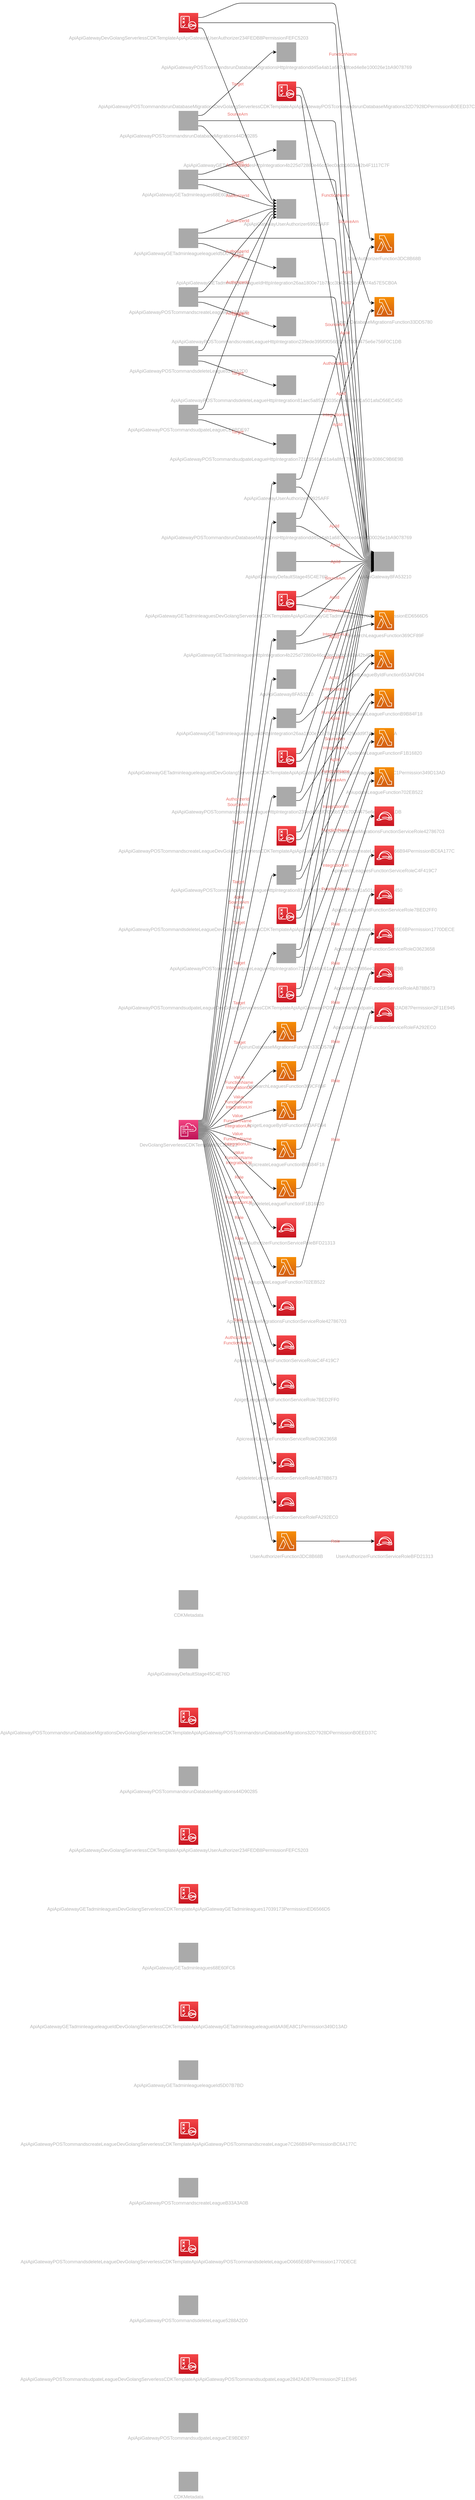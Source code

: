 <mxfile version="13.1.3" pages="2">
            <diagram id="diagramid" name="Diagram">
              <mxGraphModel><root><mxCell id="0"/><mxCell id="1" parent="0"/><mxCell id="2" value="UserAuthorizerFunctionServiceRoleBFD21313" style="outlineConnect=0;fontColor=#B3B3B3;gradientColor=#F54749;gradientDirection=north;fillColor=#C7131F;strokeColor=#ffffff;dashed=0;verticalLabelPosition=bottom;verticalAlign=top;align=center;html=1;fontSize=12;fontStyle=0;aspect=fixed;shape=mxgraph.aws4.resourceIcon;resIcon=mxgraph.aws4.role;" vertex="1" parent="1"><mxGeometry x="250" y="3100" width="50" height="50" as="geometry"/></mxCell><mxCell id="3" value="UserAuthorizerFunction3DC8B68B" style="outlineConnect=0;fontColor=#B3B3B3;gradientColor=#F78E04;gradientDirection=north;fillColor=#D05C17;strokeColor=#ffffff;dashed=0;verticalLabelPosition=bottom;verticalAlign=top;align=center;html=1;fontSize=12;fontStyle=0;aspect=fixed;shape=mxgraph.aws4.resourceIcon;resIcon=mxgraph.aws4.lambda;" vertex="1" parent="1"><mxGeometry x="250" y="3900" width="50" height="50" as="geometry"/></mxCell><mxCell id="4" value="ApiApiGateway8FA53210" style="outlineConnect=0;fontColor=#B3B3B3;gradientColor=#aaaaaa;gradientDirection=north;fillColor=#aaaaaa;strokeColor=#ffffff;dashed=0;verticalLabelPosition=bottom;verticalAlign=top;align=center;html=1;fontSize=12;fontStyle=0;aspect=fixed;shape=mxgraph.aws4.resourceIcon;resIcon=mxgraph.aws4.apigatewayv2;" vertex="1" parent="1"><mxGeometry x="250" y="1700" width="50" height="50" as="geometry"/></mxCell><mxCell id="5" value="ApiApiGatewayDefaultStage45C4E76D" style="outlineConnect=0;fontColor=#B3B3B3;gradientColor=#aaaaaa;gradientDirection=north;fillColor=#aaaaaa;strokeColor=#ffffff;dashed=0;verticalLabelPosition=bottom;verticalAlign=top;align=center;html=1;fontSize=12;fontStyle=0;aspect=fixed;shape=mxgraph.aws4.resourceIcon;resIcon=mxgraph.aws4.apigatewayv2;" vertex="1" parent="1"><mxGeometry x="250" y="1400" width="50" height="50" as="geometry"/></mxCell><mxCell id="6" value="ApiApiGatewayPOSTcommandsrunDatabaseMigrationsDevGolangServerlessCDKTemplateApiApiGatewayPOSTcommandsrunDatabaseMigrations32D7928DPermissionB0EED37C" style="outlineConnect=0;fontColor=#B3B3B3;gradientColor=#F54749;gradientDirection=north;fillColor=#C7131F;strokeColor=#ffffff;dashed=0;verticalLabelPosition=bottom;verticalAlign=top;align=center;html=1;fontSize=12;fontStyle=0;aspect=fixed;shape=mxgraph.aws4.resourceIcon;resIcon=mxgraph.aws4.policy;" vertex="1" parent="1"><mxGeometry x="250" y="200" width="50" height="50" as="geometry"/></mxCell><mxCell id="7" value="ApiApiGatewayPOSTcommandsrunDatabaseMigrationsHttpIntegrationdd45a4ab1a687d8fced4e8e100026e1bA9078769" style="outlineConnect=0;fontColor=#B3B3B3;gradientColor=#aaaaaa;gradientDirection=north;fillColor=#aaaaaa;strokeColor=#ffffff;dashed=0;verticalLabelPosition=bottom;verticalAlign=top;align=center;html=1;fontSize=12;fontStyle=0;aspect=fixed;shape=mxgraph.aws4.resourceIcon;resIcon=mxgraph.aws4.apigatewayv2;" vertex="1" parent="1"><mxGeometry x="250" y="1300" width="50" height="50" as="geometry"/></mxCell><mxCell id="8" value="ApiApiGatewayPOSTcommandsrunDatabaseMigrations44D90285" style="outlineConnect=0;fontColor=#B3B3B3;gradientColor=#aaaaaa;gradientDirection=north;fillColor=#aaaaaa;strokeColor=#ffffff;dashed=0;verticalLabelPosition=bottom;verticalAlign=top;align=center;html=1;fontSize=12;fontStyle=0;aspect=fixed;shape=mxgraph.aws4.resourceIcon;resIcon=mxgraph.aws4.apigatewayv2;" vertex="1" parent="1"><mxGeometry y="275" width="50" height="50" as="geometry"/></mxCell><mxCell id="9" value="ApiApiGatewayUserAuthorizer69925AFF" style="outlineConnect=0;fontColor=#B3B3B3;gradientColor=#aaaaaa;gradientDirection=north;fillColor=#aaaaaa;strokeColor=#ffffff;dashed=0;verticalLabelPosition=bottom;verticalAlign=top;align=center;html=1;fontSize=12;fontStyle=0;aspect=fixed;shape=mxgraph.aws4.resourceIcon;resIcon=mxgraph.aws4.apigatewayv2;" vertex="1" parent="1"><mxGeometry x="250" y="1200" width="50" height="50" as="geometry"/></mxCell><mxCell id="10" value="ApiApiGatewayDevGolangServerlessCDKTemplateApiApiGatewayUserAuthorizer234FEDB8PermissionFEFC5203" style="outlineConnect=0;fontColor=#B3B3B3;gradientColor=#F54749;gradientDirection=north;fillColor=#C7131F;strokeColor=#ffffff;dashed=0;verticalLabelPosition=bottom;verticalAlign=top;align=center;html=1;fontSize=12;fontStyle=0;aspect=fixed;shape=mxgraph.aws4.resourceIcon;resIcon=mxgraph.aws4.policy;" vertex="1" parent="1"><mxGeometry y="25" width="50" height="50" as="geometry"/></mxCell><mxCell id="11" value="ApiApiGatewayGETadminleaguesDevGolangServerlessCDKTemplateApiApiGatewayGETadminleagues17039173PermissionED6566D5" style="outlineConnect=0;fontColor=#B3B3B3;gradientColor=#F54749;gradientDirection=north;fillColor=#C7131F;strokeColor=#ffffff;dashed=0;verticalLabelPosition=bottom;verticalAlign=top;align=center;html=1;fontSize=12;fontStyle=0;aspect=fixed;shape=mxgraph.aws4.resourceIcon;resIcon=mxgraph.aws4.policy;" vertex="1" parent="1"><mxGeometry x="250" y="1500" width="50" height="50" as="geometry"/></mxCell><mxCell id="12" value="ApiApiGatewayGETadminleaguesHttpIntegration4b225d72860e46cd9ec0adb1603a42b4F1117C7F" style="outlineConnect=0;fontColor=#B3B3B3;gradientColor=#aaaaaa;gradientDirection=north;fillColor=#aaaaaa;strokeColor=#ffffff;dashed=0;verticalLabelPosition=bottom;verticalAlign=top;align=center;html=1;fontSize=12;fontStyle=0;aspect=fixed;shape=mxgraph.aws4.resourceIcon;resIcon=mxgraph.aws4.apigatewayv2;" vertex="1" parent="1"><mxGeometry x="250" y="1600" width="50" height="50" as="geometry"/></mxCell><mxCell id="13" value="ApiApiGatewayGETadminleagues68E60FC6" style="outlineConnect=0;fontColor=#B3B3B3;gradientColor=#aaaaaa;gradientDirection=north;fillColor=#aaaaaa;strokeColor=#ffffff;dashed=0;verticalLabelPosition=bottom;verticalAlign=top;align=center;html=1;fontSize=12;fontStyle=0;aspect=fixed;shape=mxgraph.aws4.resourceIcon;resIcon=mxgraph.aws4.apigatewayv2;" vertex="1" parent="1"><mxGeometry y="425" width="50" height="50" as="geometry"/></mxCell><mxCell id="14" value="ApiApiGatewayGETadminleagueleagueIdDevGolangServerlessCDKTemplateApiApiGatewayGETadminleagueleagueIdAA9EA8C1Permission349D13AD" style="outlineConnect=0;fontColor=#B3B3B3;gradientColor=#F54749;gradientDirection=north;fillColor=#C7131F;strokeColor=#ffffff;dashed=0;verticalLabelPosition=bottom;verticalAlign=top;align=center;html=1;fontSize=12;fontStyle=0;aspect=fixed;shape=mxgraph.aws4.resourceIcon;resIcon=mxgraph.aws4.policy;" vertex="1" parent="1"><mxGeometry x="250" y="1900" width="50" height="50" as="geometry"/></mxCell><mxCell id="15" value="ApiApiGatewayGETadminleagueleagueIdHttpIntegration26aa1800e71b78cc3b42f429bdd9f74a57E5CB0A" style="outlineConnect=0;fontColor=#B3B3B3;gradientColor=#aaaaaa;gradientDirection=north;fillColor=#aaaaaa;strokeColor=#ffffff;dashed=0;verticalLabelPosition=bottom;verticalAlign=top;align=center;html=1;fontSize=12;fontStyle=0;aspect=fixed;shape=mxgraph.aws4.resourceIcon;resIcon=mxgraph.aws4.apigatewayv2;" vertex="1" parent="1"><mxGeometry x="250" y="1800" width="50" height="50" as="geometry"/></mxCell><mxCell id="16" value="ApiApiGatewayGETadminleagueleagueId5D07B7BD" style="outlineConnect=0;fontColor=#B3B3B3;gradientColor=#aaaaaa;gradientDirection=north;fillColor=#aaaaaa;strokeColor=#ffffff;dashed=0;verticalLabelPosition=bottom;verticalAlign=top;align=center;html=1;fontSize=12;fontStyle=0;aspect=fixed;shape=mxgraph.aws4.resourceIcon;resIcon=mxgraph.aws4.apigatewayv2;" vertex="1" parent="1"><mxGeometry y="575" width="50" height="50" as="geometry"/></mxCell><mxCell id="17" value="ApiApiGatewayPOSTcommandscreateLeagueDevGolangServerlessCDKTemplateApiApiGatewayPOSTcommandscreateLeague7C266B94PermissionBC6A177C" style="outlineConnect=0;fontColor=#B3B3B3;gradientColor=#F54749;gradientDirection=north;fillColor=#C7131F;strokeColor=#ffffff;dashed=0;verticalLabelPosition=bottom;verticalAlign=top;align=center;html=1;fontSize=12;fontStyle=0;aspect=fixed;shape=mxgraph.aws4.resourceIcon;resIcon=mxgraph.aws4.policy;" vertex="1" parent="1"><mxGeometry x="250" y="2100" width="50" height="50" as="geometry"/></mxCell><mxCell id="18" value="ApiApiGatewayPOSTcommandscreateLeagueHttpIntegration239ede395f0f056b577c700f4475e6e756F0C1DB" style="outlineConnect=0;fontColor=#B3B3B3;gradientColor=#aaaaaa;gradientDirection=north;fillColor=#aaaaaa;strokeColor=#ffffff;dashed=0;verticalLabelPosition=bottom;verticalAlign=top;align=center;html=1;fontSize=12;fontStyle=0;aspect=fixed;shape=mxgraph.aws4.resourceIcon;resIcon=mxgraph.aws4.apigatewayv2;" vertex="1" parent="1"><mxGeometry x="250" y="2000" width="50" height="50" as="geometry"/></mxCell><mxCell id="19" value="ApiApiGatewayPOSTcommandscreateLeagueB33A3A0B" style="outlineConnect=0;fontColor=#B3B3B3;gradientColor=#aaaaaa;gradientDirection=north;fillColor=#aaaaaa;strokeColor=#ffffff;dashed=0;verticalLabelPosition=bottom;verticalAlign=top;align=center;html=1;fontSize=12;fontStyle=0;aspect=fixed;shape=mxgraph.aws4.resourceIcon;resIcon=mxgraph.aws4.apigatewayv2;" vertex="1" parent="1"><mxGeometry y="725" width="50" height="50" as="geometry"/></mxCell><mxCell id="20" value="ApiApiGatewayPOSTcommandsdeleteLeagueDevGolangServerlessCDKTemplateApiApiGatewayPOSTcommandsdeleteLeagueD0665E6BPermission1770DECE" style="outlineConnect=0;fontColor=#B3B3B3;gradientColor=#F54749;gradientDirection=north;fillColor=#C7131F;strokeColor=#ffffff;dashed=0;verticalLabelPosition=bottom;verticalAlign=top;align=center;html=1;fontSize=12;fontStyle=0;aspect=fixed;shape=mxgraph.aws4.resourceIcon;resIcon=mxgraph.aws4.policy;" vertex="1" parent="1"><mxGeometry x="250" y="2300" width="50" height="50" as="geometry"/></mxCell><mxCell id="21" value="ApiApiGatewayPOSTcommandsdeleteLeagueHttpIntegration81aec5a85225035c6b4853e91a501afaD56EC450" style="outlineConnect=0;fontColor=#B3B3B3;gradientColor=#aaaaaa;gradientDirection=north;fillColor=#aaaaaa;strokeColor=#ffffff;dashed=0;verticalLabelPosition=bottom;verticalAlign=top;align=center;html=1;fontSize=12;fontStyle=0;aspect=fixed;shape=mxgraph.aws4.resourceIcon;resIcon=mxgraph.aws4.apigatewayv2;" vertex="1" parent="1"><mxGeometry x="250" y="2200" width="50" height="50" as="geometry"/></mxCell><mxCell id="22" value="ApiApiGatewayPOSTcommandsdeleteLeague5288A2D0" style="outlineConnect=0;fontColor=#B3B3B3;gradientColor=#aaaaaa;gradientDirection=north;fillColor=#aaaaaa;strokeColor=#ffffff;dashed=0;verticalLabelPosition=bottom;verticalAlign=top;align=center;html=1;fontSize=12;fontStyle=0;aspect=fixed;shape=mxgraph.aws4.resourceIcon;resIcon=mxgraph.aws4.apigatewayv2;" vertex="1" parent="1"><mxGeometry y="875" width="50" height="50" as="geometry"/></mxCell><mxCell id="23" value="ApiApiGatewayPOSTcommandsudpateLeagueDevGolangServerlessCDKTemplateApiApiGatewayPOSTcommandsudpateLeague2842AD87Permission2F11E945" style="outlineConnect=0;fontColor=#B3B3B3;gradientColor=#F54749;gradientDirection=north;fillColor=#C7131F;strokeColor=#ffffff;dashed=0;verticalLabelPosition=bottom;verticalAlign=top;align=center;html=1;fontSize=12;fontStyle=0;aspect=fixed;shape=mxgraph.aws4.resourceIcon;resIcon=mxgraph.aws4.policy;" vertex="1" parent="1"><mxGeometry x="250" y="2500" width="50" height="50" as="geometry"/></mxCell><mxCell id="24" value="ApiApiGatewayPOSTcommandsudpateLeagueHttpIntegration72125546cc61a4a8fd178e28986ee3086C9B6E9B" style="outlineConnect=0;fontColor=#B3B3B3;gradientColor=#aaaaaa;gradientDirection=north;fillColor=#aaaaaa;strokeColor=#ffffff;dashed=0;verticalLabelPosition=bottom;verticalAlign=top;align=center;html=1;fontSize=12;fontStyle=0;aspect=fixed;shape=mxgraph.aws4.resourceIcon;resIcon=mxgraph.aws4.apigatewayv2;" vertex="1" parent="1"><mxGeometry x="250" y="2400" width="50" height="50" as="geometry"/></mxCell><mxCell id="25" value="ApiApiGatewayPOSTcommandsudpateLeagueCE9BDE97" style="outlineConnect=0;fontColor=#B3B3B3;gradientColor=#aaaaaa;gradientDirection=north;fillColor=#aaaaaa;strokeColor=#ffffff;dashed=0;verticalLabelPosition=bottom;verticalAlign=top;align=center;html=1;fontSize=12;fontStyle=0;aspect=fixed;shape=mxgraph.aws4.resourceIcon;resIcon=mxgraph.aws4.apigatewayv2;" vertex="1" parent="1"><mxGeometry y="1025" width="50" height="50" as="geometry"/></mxCell><mxCell id="26" value="ApirunDatabaseMigrationsFunctionServiceRole42786703" style="outlineConnect=0;fontColor=#B3B3B3;gradientColor=#F54749;gradientDirection=north;fillColor=#C7131F;strokeColor=#ffffff;dashed=0;verticalLabelPosition=bottom;verticalAlign=top;align=center;html=1;fontSize=12;fontStyle=0;aspect=fixed;shape=mxgraph.aws4.resourceIcon;resIcon=mxgraph.aws4.role;" vertex="1" parent="1"><mxGeometry x="250" y="3300" width="50" height="50" as="geometry"/></mxCell><mxCell id="27" value="ApirunDatabaseMigrationsFunction33DD5780" style="outlineConnect=0;fontColor=#B3B3B3;gradientColor=#F78E04;gradientDirection=north;fillColor=#D05C17;strokeColor=#ffffff;dashed=0;verticalLabelPosition=bottom;verticalAlign=top;align=center;html=1;fontSize=12;fontStyle=0;aspect=fixed;shape=mxgraph.aws4.resourceIcon;resIcon=mxgraph.aws4.lambda;" vertex="1" parent="1"><mxGeometry x="250" y="2600" width="50" height="50" as="geometry"/></mxCell><mxCell id="28" value="ApisearchLeaguesFunctionServiceRoleC4F419C7" style="outlineConnect=0;fontColor=#B3B3B3;gradientColor=#F54749;gradientDirection=north;fillColor=#C7131F;strokeColor=#ffffff;dashed=0;verticalLabelPosition=bottom;verticalAlign=top;align=center;html=1;fontSize=12;fontStyle=0;aspect=fixed;shape=mxgraph.aws4.resourceIcon;resIcon=mxgraph.aws4.role;" vertex="1" parent="1"><mxGeometry x="250" y="3400" width="50" height="50" as="geometry"/></mxCell><mxCell id="29" value="ApisearchLeaguesFunction369CF89F" style="outlineConnect=0;fontColor=#B3B3B3;gradientColor=#F78E04;gradientDirection=north;fillColor=#D05C17;strokeColor=#ffffff;dashed=0;verticalLabelPosition=bottom;verticalAlign=top;align=center;html=1;fontSize=12;fontStyle=0;aspect=fixed;shape=mxgraph.aws4.resourceIcon;resIcon=mxgraph.aws4.lambda;" vertex="1" parent="1"><mxGeometry x="250" y="2700" width="50" height="50" as="geometry"/></mxCell><mxCell id="30" value="ApigetLeagueByIdFunctionServiceRole7BED2FF0" style="outlineConnect=0;fontColor=#B3B3B3;gradientColor=#F54749;gradientDirection=north;fillColor=#C7131F;strokeColor=#ffffff;dashed=0;verticalLabelPosition=bottom;verticalAlign=top;align=center;html=1;fontSize=12;fontStyle=0;aspect=fixed;shape=mxgraph.aws4.resourceIcon;resIcon=mxgraph.aws4.role;" vertex="1" parent="1"><mxGeometry x="250" y="3500" width="50" height="50" as="geometry"/></mxCell><mxCell id="31" value="ApigetLeagueByIdFunction553AFD94" style="outlineConnect=0;fontColor=#B3B3B3;gradientColor=#F78E04;gradientDirection=north;fillColor=#D05C17;strokeColor=#ffffff;dashed=0;verticalLabelPosition=bottom;verticalAlign=top;align=center;html=1;fontSize=12;fontStyle=0;aspect=fixed;shape=mxgraph.aws4.resourceIcon;resIcon=mxgraph.aws4.lambda;" vertex="1" parent="1"><mxGeometry x="250" y="2800" width="50" height="50" as="geometry"/></mxCell><mxCell id="32" value="ApicreateLeagueFunctionServiceRoleD3623658" style="outlineConnect=0;fontColor=#B3B3B3;gradientColor=#F54749;gradientDirection=north;fillColor=#C7131F;strokeColor=#ffffff;dashed=0;verticalLabelPosition=bottom;verticalAlign=top;align=center;html=1;fontSize=12;fontStyle=0;aspect=fixed;shape=mxgraph.aws4.resourceIcon;resIcon=mxgraph.aws4.role;" vertex="1" parent="1"><mxGeometry x="250" y="3600" width="50" height="50" as="geometry"/></mxCell><mxCell id="33" value="ApicreateLeagueFunctionB9B84F18" style="outlineConnect=0;fontColor=#B3B3B3;gradientColor=#F78E04;gradientDirection=north;fillColor=#D05C17;strokeColor=#ffffff;dashed=0;verticalLabelPosition=bottom;verticalAlign=top;align=center;html=1;fontSize=12;fontStyle=0;aspect=fixed;shape=mxgraph.aws4.resourceIcon;resIcon=mxgraph.aws4.lambda;" vertex="1" parent="1"><mxGeometry x="250" y="2900" width="50" height="50" as="geometry"/></mxCell><mxCell id="34" value="ApideleteLeagueFunctionServiceRoleAB78B673" style="outlineConnect=0;fontColor=#B3B3B3;gradientColor=#F54749;gradientDirection=north;fillColor=#C7131F;strokeColor=#ffffff;dashed=0;verticalLabelPosition=bottom;verticalAlign=top;align=center;html=1;fontSize=12;fontStyle=0;aspect=fixed;shape=mxgraph.aws4.resourceIcon;resIcon=mxgraph.aws4.role;" vertex="1" parent="1"><mxGeometry x="250" y="3700" width="50" height="50" as="geometry"/></mxCell><mxCell id="35" value="ApideleteLeagueFunctionF1B16820" style="outlineConnect=0;fontColor=#B3B3B3;gradientColor=#F78E04;gradientDirection=north;fillColor=#D05C17;strokeColor=#ffffff;dashed=0;verticalLabelPosition=bottom;verticalAlign=top;align=center;html=1;fontSize=12;fontStyle=0;aspect=fixed;shape=mxgraph.aws4.resourceIcon;resIcon=mxgraph.aws4.lambda;" vertex="1" parent="1"><mxGeometry x="250" y="3000" width="50" height="50" as="geometry"/></mxCell><mxCell id="36" value="ApiupdateLeagueFunctionServiceRoleFA292EC0" style="outlineConnect=0;fontColor=#B3B3B3;gradientColor=#F54749;gradientDirection=north;fillColor=#C7131F;strokeColor=#ffffff;dashed=0;verticalLabelPosition=bottom;verticalAlign=top;align=center;html=1;fontSize=12;fontStyle=0;aspect=fixed;shape=mxgraph.aws4.resourceIcon;resIcon=mxgraph.aws4.role;" vertex="1" parent="1"><mxGeometry x="250" y="3800" width="50" height="50" as="geometry"/></mxCell><mxCell id="37" value="ApiupdateLeagueFunction702EB522" style="outlineConnect=0;fontColor=#B3B3B3;gradientColor=#F78E04;gradientDirection=north;fillColor=#D05C17;strokeColor=#ffffff;dashed=0;verticalLabelPosition=bottom;verticalAlign=top;align=center;html=1;fontSize=12;fontStyle=0;aspect=fixed;shape=mxgraph.aws4.resourceIcon;resIcon=mxgraph.aws4.lambda;" vertex="1" parent="1"><mxGeometry x="250" y="3200" width="50" height="50" as="geometry"/></mxCell><mxCell id="38" value="CDKMetadata" style="outlineConnect=0;fontColor=#B3B3B3;gradientColor=#aaaaaa;gradientDirection=north;fillColor=#aaaaaa;strokeColor=#ffffff;dashed=0;verticalLabelPosition=bottom;verticalAlign=top;align=center;html=1;fontSize=12;fontStyle=0;aspect=fixed;shape=mxgraph.aws4.resourceIcon;resIcon=mxgraph.aws4.cdk;" vertex="1" parent="1"><mxGeometry y="4050" width="50" height="50" as="geometry"/></mxCell><mxCell id="39" value="UserAuthorizerFunctionServiceRoleBFD21313" style="outlineConnect=0;fontColor=#B3B3B3;gradientColor=#F54749;gradientDirection=north;fillColor=#C7131F;strokeColor=#ffffff;dashed=0;verticalLabelPosition=bottom;verticalAlign=top;align=center;html=1;fontSize=12;fontStyle=0;aspect=fixed;shape=mxgraph.aws4.resourceIcon;resIcon=mxgraph.aws4.role;" vertex="1" parent="1"><mxGeometry x="500" y="3900" width="50" height="50" as="geometry"/></mxCell><mxCell id="40" value="UserAuthorizerFunction3DC8B68B" style="outlineConnect=0;fontColor=#B3B3B3;gradientColor=#F78E04;gradientDirection=north;fillColor=#D05C17;strokeColor=#ffffff;dashed=0;verticalLabelPosition=bottom;verticalAlign=top;align=center;html=1;fontSize=12;fontStyle=0;aspect=fixed;shape=mxgraph.aws4.resourceIcon;resIcon=mxgraph.aws4.lambda;" vertex="1" parent="1"><mxGeometry x="500" y="587.5" width="50" height="50" as="geometry"/></mxCell><mxCell id="41" value="ApiApiGateway8FA53210" style="outlineConnect=0;fontColor=#B3B3B3;gradientColor=#aaaaaa;gradientDirection=north;fillColor=#aaaaaa;strokeColor=#ffffff;dashed=0;verticalLabelPosition=bottom;verticalAlign=top;align=center;html=1;fontSize=12;fontStyle=0;aspect=fixed;shape=mxgraph.aws4.resourceIcon;resIcon=mxgraph.aws4.apigatewayv2;" vertex="1" parent="1"><mxGeometry x="500" y="1400" width="50" height="50" as="geometry"/></mxCell><mxCell id="42" value="ApiApiGatewayDefaultStage45C4E76D" style="outlineConnect=0;fontColor=#B3B3B3;gradientColor=#aaaaaa;gradientDirection=north;fillColor=#aaaaaa;strokeColor=#ffffff;dashed=0;verticalLabelPosition=bottom;verticalAlign=top;align=center;html=1;fontSize=12;fontStyle=0;aspect=fixed;shape=mxgraph.aws4.resourceIcon;resIcon=mxgraph.aws4.apigatewayv2;" vertex="1" parent="1"><mxGeometry y="4200" width="50" height="50" as="geometry"/></mxCell><mxCell id="43" value="ApiApiGatewayPOSTcommandsrunDatabaseMigrationsDevGolangServerlessCDKTemplateApiApiGatewayPOSTcommandsrunDatabaseMigrations32D7928DPermissionB0EED37C" style="outlineConnect=0;fontColor=#B3B3B3;gradientColor=#F54749;gradientDirection=north;fillColor=#C7131F;strokeColor=#ffffff;dashed=0;verticalLabelPosition=bottom;verticalAlign=top;align=center;html=1;fontSize=12;fontStyle=0;aspect=fixed;shape=mxgraph.aws4.resourceIcon;resIcon=mxgraph.aws4.policy;" vertex="1" parent="1"><mxGeometry y="4350" width="50" height="50" as="geometry"/></mxCell><mxCell id="44" value="ApiApiGatewayPOSTcommandsrunDatabaseMigrationsHttpIntegrationdd45a4ab1a687d8fced4e8e100026e1bA9078769" style="outlineConnect=0;fontColor=#B3B3B3;gradientColor=#aaaaaa;gradientDirection=north;fillColor=#aaaaaa;strokeColor=#ffffff;dashed=0;verticalLabelPosition=bottom;verticalAlign=top;align=center;html=1;fontSize=12;fontStyle=0;aspect=fixed;shape=mxgraph.aws4.resourceIcon;resIcon=mxgraph.aws4.apigatewayv2;" vertex="1" parent="1"><mxGeometry x="250" y="100" width="50" height="50" as="geometry"/></mxCell><mxCell id="45" value="ApiApiGatewayPOSTcommandsrunDatabaseMigrations44D90285" style="outlineConnect=0;fontColor=#B3B3B3;gradientColor=#aaaaaa;gradientDirection=north;fillColor=#aaaaaa;strokeColor=#ffffff;dashed=0;verticalLabelPosition=bottom;verticalAlign=top;align=center;html=1;fontSize=12;fontStyle=0;aspect=fixed;shape=mxgraph.aws4.resourceIcon;resIcon=mxgraph.aws4.apigatewayv2;" vertex="1" parent="1"><mxGeometry y="4500" width="50" height="50" as="geometry"/></mxCell><mxCell id="46" value="ApiApiGatewayUserAuthorizer69925AFF" style="outlineConnect=0;fontColor=#B3B3B3;gradientColor=#aaaaaa;gradientDirection=north;fillColor=#aaaaaa;strokeColor=#ffffff;dashed=0;verticalLabelPosition=bottom;verticalAlign=top;align=center;html=1;fontSize=12;fontStyle=0;aspect=fixed;shape=mxgraph.aws4.resourceIcon;resIcon=mxgraph.aws4.apigatewayv2;" vertex="1" parent="1"><mxGeometry x="250" y="500" width="50" height="50" as="geometry"/></mxCell><mxCell id="47" value="ApiApiGatewayDevGolangServerlessCDKTemplateApiApiGatewayUserAuthorizer234FEDB8PermissionFEFC5203" style="outlineConnect=0;fontColor=#B3B3B3;gradientColor=#F54749;gradientDirection=north;fillColor=#C7131F;strokeColor=#ffffff;dashed=0;verticalLabelPosition=bottom;verticalAlign=top;align=center;html=1;fontSize=12;fontStyle=0;aspect=fixed;shape=mxgraph.aws4.resourceIcon;resIcon=mxgraph.aws4.policy;" vertex="1" parent="1"><mxGeometry y="4650" width="50" height="50" as="geometry"/></mxCell><mxCell id="48" value="ApiApiGatewayGETadminleaguesDevGolangServerlessCDKTemplateApiApiGatewayGETadminleagues17039173PermissionED6566D5" style="outlineConnect=0;fontColor=#B3B3B3;gradientColor=#F54749;gradientDirection=north;fillColor=#C7131F;strokeColor=#ffffff;dashed=0;verticalLabelPosition=bottom;verticalAlign=top;align=center;html=1;fontSize=12;fontStyle=0;aspect=fixed;shape=mxgraph.aws4.resourceIcon;resIcon=mxgraph.aws4.policy;" vertex="1" parent="1"><mxGeometry y="4800" width="50" height="50" as="geometry"/></mxCell><mxCell id="49" value="ApiApiGatewayGETadminleaguesHttpIntegration4b225d72860e46cd9ec0adb1603a42b4F1117C7F" style="outlineConnect=0;fontColor=#B3B3B3;gradientColor=#aaaaaa;gradientDirection=north;fillColor=#aaaaaa;strokeColor=#ffffff;dashed=0;verticalLabelPosition=bottom;verticalAlign=top;align=center;html=1;fontSize=12;fontStyle=0;aspect=fixed;shape=mxgraph.aws4.resourceIcon;resIcon=mxgraph.aws4.apigatewayv2;" vertex="1" parent="1"><mxGeometry x="250" y="350" width="50" height="50" as="geometry"/></mxCell><mxCell id="50" value="ApiApiGatewayGETadminleagues68E60FC6" style="outlineConnect=0;fontColor=#B3B3B3;gradientColor=#aaaaaa;gradientDirection=north;fillColor=#aaaaaa;strokeColor=#ffffff;dashed=0;verticalLabelPosition=bottom;verticalAlign=top;align=center;html=1;fontSize=12;fontStyle=0;aspect=fixed;shape=mxgraph.aws4.resourceIcon;resIcon=mxgraph.aws4.apigatewayv2;" vertex="1" parent="1"><mxGeometry y="4950" width="50" height="50" as="geometry"/></mxCell><mxCell id="51" value="ApiApiGatewayGETadminleagueleagueIdDevGolangServerlessCDKTemplateApiApiGatewayGETadminleagueleagueIdAA9EA8C1Permission349D13AD" style="outlineConnect=0;fontColor=#B3B3B3;gradientColor=#F54749;gradientDirection=north;fillColor=#C7131F;strokeColor=#ffffff;dashed=0;verticalLabelPosition=bottom;verticalAlign=top;align=center;html=1;fontSize=12;fontStyle=0;aspect=fixed;shape=mxgraph.aws4.resourceIcon;resIcon=mxgraph.aws4.policy;" vertex="1" parent="1"><mxGeometry y="5100" width="50" height="50" as="geometry"/></mxCell><mxCell id="52" value="ApiApiGatewayGETadminleagueleagueIdHttpIntegration26aa1800e71b78cc3b42f429bdd9f74a57E5CB0A" style="outlineConnect=0;fontColor=#B3B3B3;gradientColor=#aaaaaa;gradientDirection=north;fillColor=#aaaaaa;strokeColor=#ffffff;dashed=0;verticalLabelPosition=bottom;verticalAlign=top;align=center;html=1;fontSize=12;fontStyle=0;aspect=fixed;shape=mxgraph.aws4.resourceIcon;resIcon=mxgraph.aws4.apigatewayv2;" vertex="1" parent="1"><mxGeometry x="250" y="650" width="50" height="50" as="geometry"/></mxCell><mxCell id="53" value="ApiApiGatewayGETadminleagueleagueId5D07B7BD" style="outlineConnect=0;fontColor=#B3B3B3;gradientColor=#aaaaaa;gradientDirection=north;fillColor=#aaaaaa;strokeColor=#ffffff;dashed=0;verticalLabelPosition=bottom;verticalAlign=top;align=center;html=1;fontSize=12;fontStyle=0;aspect=fixed;shape=mxgraph.aws4.resourceIcon;resIcon=mxgraph.aws4.apigatewayv2;" vertex="1" parent="1"><mxGeometry y="5250" width="50" height="50" as="geometry"/></mxCell><mxCell id="54" value="ApiApiGatewayPOSTcommandscreateLeagueDevGolangServerlessCDKTemplateApiApiGatewayPOSTcommandscreateLeague7C266B94PermissionBC6A177C" style="outlineConnect=0;fontColor=#B3B3B3;gradientColor=#F54749;gradientDirection=north;fillColor=#C7131F;strokeColor=#ffffff;dashed=0;verticalLabelPosition=bottom;verticalAlign=top;align=center;html=1;fontSize=12;fontStyle=0;aspect=fixed;shape=mxgraph.aws4.resourceIcon;resIcon=mxgraph.aws4.policy;" vertex="1" parent="1"><mxGeometry y="5400" width="50" height="50" as="geometry"/></mxCell><mxCell id="55" value="ApiApiGatewayPOSTcommandscreateLeagueHttpIntegration239ede395f0f056b577c700f4475e6e756F0C1DB" style="outlineConnect=0;fontColor=#B3B3B3;gradientColor=#aaaaaa;gradientDirection=north;fillColor=#aaaaaa;strokeColor=#ffffff;dashed=0;verticalLabelPosition=bottom;verticalAlign=top;align=center;html=1;fontSize=12;fontStyle=0;aspect=fixed;shape=mxgraph.aws4.resourceIcon;resIcon=mxgraph.aws4.apigatewayv2;" vertex="1" parent="1"><mxGeometry x="250" y="800" width="50" height="50" as="geometry"/></mxCell><mxCell id="56" value="ApiApiGatewayPOSTcommandscreateLeagueB33A3A0B" style="outlineConnect=0;fontColor=#B3B3B3;gradientColor=#aaaaaa;gradientDirection=north;fillColor=#aaaaaa;strokeColor=#ffffff;dashed=0;verticalLabelPosition=bottom;verticalAlign=top;align=center;html=1;fontSize=12;fontStyle=0;aspect=fixed;shape=mxgraph.aws4.resourceIcon;resIcon=mxgraph.aws4.apigatewayv2;" vertex="1" parent="1"><mxGeometry y="5550" width="50" height="50" as="geometry"/></mxCell><mxCell id="57" value="ApiApiGatewayPOSTcommandsdeleteLeagueDevGolangServerlessCDKTemplateApiApiGatewayPOSTcommandsdeleteLeagueD0665E6BPermission1770DECE" style="outlineConnect=0;fontColor=#B3B3B3;gradientColor=#F54749;gradientDirection=north;fillColor=#C7131F;strokeColor=#ffffff;dashed=0;verticalLabelPosition=bottom;verticalAlign=top;align=center;html=1;fontSize=12;fontStyle=0;aspect=fixed;shape=mxgraph.aws4.resourceIcon;resIcon=mxgraph.aws4.policy;" vertex="1" parent="1"><mxGeometry y="5700" width="50" height="50" as="geometry"/></mxCell><mxCell id="58" value="ApiApiGatewayPOSTcommandsdeleteLeagueHttpIntegration81aec5a85225035c6b4853e91a501afaD56EC450" style="outlineConnect=0;fontColor=#B3B3B3;gradientColor=#aaaaaa;gradientDirection=north;fillColor=#aaaaaa;strokeColor=#ffffff;dashed=0;verticalLabelPosition=bottom;verticalAlign=top;align=center;html=1;fontSize=12;fontStyle=0;aspect=fixed;shape=mxgraph.aws4.resourceIcon;resIcon=mxgraph.aws4.apigatewayv2;" vertex="1" parent="1"><mxGeometry x="250" y="950" width="50" height="50" as="geometry"/></mxCell><mxCell id="59" value="ApiApiGatewayPOSTcommandsdeleteLeague5288A2D0" style="outlineConnect=0;fontColor=#B3B3B3;gradientColor=#aaaaaa;gradientDirection=north;fillColor=#aaaaaa;strokeColor=#ffffff;dashed=0;verticalLabelPosition=bottom;verticalAlign=top;align=center;html=1;fontSize=12;fontStyle=0;aspect=fixed;shape=mxgraph.aws4.resourceIcon;resIcon=mxgraph.aws4.apigatewayv2;" vertex="1" parent="1"><mxGeometry y="5850" width="50" height="50" as="geometry"/></mxCell><mxCell id="60" value="ApiApiGatewayPOSTcommandsudpateLeagueDevGolangServerlessCDKTemplateApiApiGatewayPOSTcommandsudpateLeague2842AD87Permission2F11E945" style="outlineConnect=0;fontColor=#B3B3B3;gradientColor=#F54749;gradientDirection=north;fillColor=#C7131F;strokeColor=#ffffff;dashed=0;verticalLabelPosition=bottom;verticalAlign=top;align=center;html=1;fontSize=12;fontStyle=0;aspect=fixed;shape=mxgraph.aws4.resourceIcon;resIcon=mxgraph.aws4.policy;" vertex="1" parent="1"><mxGeometry y="6000" width="50" height="50" as="geometry"/></mxCell><mxCell id="61" value="ApiApiGatewayPOSTcommandsudpateLeagueHttpIntegration72125546cc61a4a8fd178e28986ee3086C9B6E9B" style="outlineConnect=0;fontColor=#B3B3B3;gradientColor=#aaaaaa;gradientDirection=north;fillColor=#aaaaaa;strokeColor=#ffffff;dashed=0;verticalLabelPosition=bottom;verticalAlign=top;align=center;html=1;fontSize=12;fontStyle=0;aspect=fixed;shape=mxgraph.aws4.resourceIcon;resIcon=mxgraph.aws4.apigatewayv2;" vertex="1" parent="1"><mxGeometry x="250" y="1100" width="50" height="50" as="geometry"/></mxCell><mxCell id="62" value="ApiApiGatewayPOSTcommandsudpateLeagueCE9BDE97" style="outlineConnect=0;fontColor=#B3B3B3;gradientColor=#aaaaaa;gradientDirection=north;fillColor=#aaaaaa;strokeColor=#ffffff;dashed=0;verticalLabelPosition=bottom;verticalAlign=top;align=center;html=1;fontSize=12;fontStyle=0;aspect=fixed;shape=mxgraph.aws4.resourceIcon;resIcon=mxgraph.aws4.apigatewayv2;" vertex="1" parent="1"><mxGeometry y="6150" width="50" height="50" as="geometry"/></mxCell><mxCell id="63" value="ApirunDatabaseMigrationsFunctionServiceRole42786703" style="outlineConnect=0;fontColor=#B3B3B3;gradientColor=#F54749;gradientDirection=north;fillColor=#C7131F;strokeColor=#ffffff;dashed=0;verticalLabelPosition=bottom;verticalAlign=top;align=center;html=1;fontSize=12;fontStyle=0;aspect=fixed;shape=mxgraph.aws4.resourceIcon;resIcon=mxgraph.aws4.role;" vertex="1" parent="1"><mxGeometry x="500" y="2050" width="50" height="50" as="geometry"/></mxCell><mxCell id="64" value="ApirunDatabaseMigrationsFunction33DD5780" style="outlineConnect=0;fontColor=#B3B3B3;gradientColor=#F78E04;gradientDirection=north;fillColor=#D05C17;strokeColor=#ffffff;dashed=0;verticalLabelPosition=bottom;verticalAlign=top;align=center;html=1;fontSize=12;fontStyle=0;aspect=fixed;shape=mxgraph.aws4.resourceIcon;resIcon=mxgraph.aws4.lambda;" vertex="1" parent="1"><mxGeometry x="500" y="750" width="50" height="50" as="geometry"/></mxCell><mxCell id="65" value="ApisearchLeaguesFunctionServiceRoleC4F419C7" style="outlineConnect=0;fontColor=#B3B3B3;gradientColor=#F54749;gradientDirection=north;fillColor=#C7131F;strokeColor=#ffffff;dashed=0;verticalLabelPosition=bottom;verticalAlign=top;align=center;html=1;fontSize=12;fontStyle=0;aspect=fixed;shape=mxgraph.aws4.resourceIcon;resIcon=mxgraph.aws4.role;" vertex="1" parent="1"><mxGeometry x="500" y="2150" width="50" height="50" as="geometry"/></mxCell><mxCell id="66" value="ApisearchLeaguesFunction369CF89F" style="outlineConnect=0;fontColor=#B3B3B3;gradientColor=#F78E04;gradientDirection=north;fillColor=#D05C17;strokeColor=#ffffff;dashed=0;verticalLabelPosition=bottom;verticalAlign=top;align=center;html=1;fontSize=12;fontStyle=0;aspect=fixed;shape=mxgraph.aws4.resourceIcon;resIcon=mxgraph.aws4.lambda;" vertex="1" parent="1"><mxGeometry x="500" y="1550" width="50" height="50" as="geometry"/></mxCell><mxCell id="67" value="ApigetLeagueByIdFunctionServiceRole7BED2FF0" style="outlineConnect=0;fontColor=#B3B3B3;gradientColor=#F54749;gradientDirection=north;fillColor=#C7131F;strokeColor=#ffffff;dashed=0;verticalLabelPosition=bottom;verticalAlign=top;align=center;html=1;fontSize=12;fontStyle=0;aspect=fixed;shape=mxgraph.aws4.resourceIcon;resIcon=mxgraph.aws4.role;" vertex="1" parent="1"><mxGeometry x="500" y="2250" width="50" height="50" as="geometry"/></mxCell><mxCell id="68" value="ApigetLeagueByIdFunction553AFD94" style="outlineConnect=0;fontColor=#B3B3B3;gradientColor=#F78E04;gradientDirection=north;fillColor=#D05C17;strokeColor=#ffffff;dashed=0;verticalLabelPosition=bottom;verticalAlign=top;align=center;html=1;fontSize=12;fontStyle=0;aspect=fixed;shape=mxgraph.aws4.resourceIcon;resIcon=mxgraph.aws4.lambda;" vertex="1" parent="1"><mxGeometry x="500" y="1650" width="50" height="50" as="geometry"/></mxCell><mxCell id="69" value="ApicreateLeagueFunctionServiceRoleD3623658" style="outlineConnect=0;fontColor=#B3B3B3;gradientColor=#F54749;gradientDirection=north;fillColor=#C7131F;strokeColor=#ffffff;dashed=0;verticalLabelPosition=bottom;verticalAlign=top;align=center;html=1;fontSize=12;fontStyle=0;aspect=fixed;shape=mxgraph.aws4.resourceIcon;resIcon=mxgraph.aws4.role;" vertex="1" parent="1"><mxGeometry x="500" y="2350" width="50" height="50" as="geometry"/></mxCell><mxCell id="70" value="ApicreateLeagueFunctionB9B84F18" style="outlineConnect=0;fontColor=#B3B3B3;gradientColor=#F78E04;gradientDirection=north;fillColor=#D05C17;strokeColor=#ffffff;dashed=0;verticalLabelPosition=bottom;verticalAlign=top;align=center;html=1;fontSize=12;fontStyle=0;aspect=fixed;shape=mxgraph.aws4.resourceIcon;resIcon=mxgraph.aws4.lambda;" vertex="1" parent="1"><mxGeometry x="500" y="1750" width="50" height="50" as="geometry"/></mxCell><mxCell id="71" value="ApideleteLeagueFunctionServiceRoleAB78B673" style="outlineConnect=0;fontColor=#B3B3B3;gradientColor=#F54749;gradientDirection=north;fillColor=#C7131F;strokeColor=#ffffff;dashed=0;verticalLabelPosition=bottom;verticalAlign=top;align=center;html=1;fontSize=12;fontStyle=0;aspect=fixed;shape=mxgraph.aws4.resourceIcon;resIcon=mxgraph.aws4.role;" vertex="1" parent="1"><mxGeometry x="500" y="2450" width="50" height="50" as="geometry"/></mxCell><mxCell id="72" value="ApideleteLeagueFunctionF1B16820" style="outlineConnect=0;fontColor=#B3B3B3;gradientColor=#F78E04;gradientDirection=north;fillColor=#D05C17;strokeColor=#ffffff;dashed=0;verticalLabelPosition=bottom;verticalAlign=top;align=center;html=1;fontSize=12;fontStyle=0;aspect=fixed;shape=mxgraph.aws4.resourceIcon;resIcon=mxgraph.aws4.lambda;" vertex="1" parent="1"><mxGeometry x="500" y="1850" width="50" height="50" as="geometry"/></mxCell><mxCell id="73" value="ApiupdateLeagueFunctionServiceRoleFA292EC0" style="outlineConnect=0;fontColor=#B3B3B3;gradientColor=#F54749;gradientDirection=north;fillColor=#C7131F;strokeColor=#ffffff;dashed=0;verticalLabelPosition=bottom;verticalAlign=top;align=center;html=1;fontSize=12;fontStyle=0;aspect=fixed;shape=mxgraph.aws4.resourceIcon;resIcon=mxgraph.aws4.role;" vertex="1" parent="1"><mxGeometry x="500" y="2550" width="50" height="50" as="geometry"/></mxCell><mxCell id="74" value="ApiupdateLeagueFunction702EB522" style="outlineConnect=0;fontColor=#B3B3B3;gradientColor=#F78E04;gradientDirection=north;fillColor=#D05C17;strokeColor=#ffffff;dashed=0;verticalLabelPosition=bottom;verticalAlign=top;align=center;html=1;fontSize=12;fontStyle=0;aspect=fixed;shape=mxgraph.aws4.resourceIcon;resIcon=mxgraph.aws4.lambda;" vertex="1" parent="1"><mxGeometry x="500" y="1950" width="50" height="50" as="geometry"/></mxCell><mxCell id="75" value="CDKMetadata" style="outlineConnect=0;fontColor=#B3B3B3;gradientColor=#aaaaaa;gradientDirection=north;fillColor=#aaaaaa;strokeColor=#ffffff;dashed=0;verticalLabelPosition=bottom;verticalAlign=top;align=center;html=1;fontSize=12;fontStyle=0;aspect=fixed;shape=mxgraph.aws4.resourceIcon;resIcon=mxgraph.aws4.cdk;" vertex="1" parent="1"><mxGeometry y="6300" width="50" height="50" as="geometry"/></mxCell><mxCell id="UserAuthorizerFunctionServiceRoleBFD21313|UserAuthorizerFunction3DC8B68B" value="Role" style="edgeStyle=orthogonalEdgeStyle;rounded=1;orthogonalLoop=1;jettySize=auto;html=1;labelBackgroundColor=none;fontColor=#EA6B66;noEdgeStyle=1;orthogonal=1;" edge="1" parent="1" source="3" target="39"><mxGeometry relative="1" as="geometry"><Array as="points"><mxPoint x="312" y="3925"/><mxPoint x="488" y="3925"/></Array></mxGeometry></mxCell><mxCell id="ApiApiGateway8FA53210|ApiApiGatewayDefaultStage45C4E76D" value="ApiId" style="edgeStyle=orthogonalEdgeStyle;rounded=1;orthogonalLoop=1;jettySize=auto;html=1;labelBackgroundColor=none;fontColor=#EA6B66;noEdgeStyle=1;orthogonal=1;" edge="1" parent="1" source="5" target="41"><mxGeometry relative="1" as="geometry"><Array as="points"><mxPoint x="312" y="1425"/><mxPoint x="468" y="1425.0"/></Array></mxGeometry></mxCell><mxCell id="ApiApiGateway8FA53210|ApiApiGatewayPOSTcommandsrunDatabaseMigrationsDevGolangServerlessCDKTemplateApiApiGatewayPOSTcommandsrunDatabaseMigrations32D7928DPermissionB0EED37C" value="SourceArn" style="edgeStyle=orthogonalEdgeStyle;rounded=1;orthogonalLoop=1;jettySize=auto;html=1;labelBackgroundColor=none;fontColor=#EA6B66;noEdgeStyle=1;orthogonal=1;" edge="1" parent="1" source="6" target="41"><mxGeometry relative="1" as="geometry"><Array as="points"><mxPoint x="312" y="235"/><mxPoint x="486" y="1403.571"/></Array></mxGeometry></mxCell><mxCell id="ApirunDatabaseMigrationsFunction33DD5780|ApiApiGatewayPOSTcommandsrunDatabaseMigrationsDevGolangServerlessCDKTemplateApiApiGatewayPOSTcommandsrunDatabaseMigrations32D7928DPermissionB0EED37C" value="FunctionName" style="edgeStyle=orthogonalEdgeStyle;rounded=1;orthogonalLoop=1;jettySize=auto;html=1;labelBackgroundColor=none;fontColor=#EA6B66;noEdgeStyle=1;orthogonal=1;" edge="1" parent="1" source="6" target="64"><mxGeometry relative="1" as="geometry"><Array as="points"><mxPoint x="312" y="215"/><mxPoint x="488" y="765"/></Array></mxGeometry></mxCell><mxCell id="ApiApiGateway8FA53210|ApiApiGatewayPOSTcommandsrunDatabaseMigrationsHttpIntegrationdd45a4ab1a687d8fced4e8e100026e1bA9078769" value="ApiId" style="edgeStyle=orthogonalEdgeStyle;rounded=1;orthogonalLoop=1;jettySize=auto;html=1;labelBackgroundColor=none;fontColor=#EA6B66;noEdgeStyle=1;orthogonal=1;" edge="1" parent="1" source="7" target="41"><mxGeometry relative="1" as="geometry"><Array as="points"><mxPoint x="312" y="1335"/><mxPoint x="470" y="1422.619"/></Array></mxGeometry></mxCell><mxCell id="ApirunDatabaseMigrationsFunction33DD5780|ApiApiGatewayPOSTcommandsrunDatabaseMigrationsHttpIntegrationdd45a4ab1a687d8fced4e8e100026e1bA9078769" value="IntegrationUri" style="edgeStyle=orthogonalEdgeStyle;rounded=1;orthogonalLoop=1;jettySize=auto;html=1;labelBackgroundColor=none;fontColor=#EA6B66;noEdgeStyle=1;orthogonal=1;" edge="1" parent="1" source="7" target="64"><mxGeometry relative="1" as="geometry"><Array as="points"><mxPoint x="312" y="1315"/><mxPoint x="488" y="785"/></Array></mxGeometry></mxCell><mxCell id="ApiApiGateway8FA53210|ApiApiGatewayPOSTcommandsrunDatabaseMigrations44D90285" value="ApiId" style="edgeStyle=orthogonalEdgeStyle;rounded=1;orthogonalLoop=1;jettySize=auto;html=1;labelBackgroundColor=none;fontColor=#EA6B66;noEdgeStyle=1;orthogonal=1;" edge="1" parent="1" source="8" target="41"><mxGeometry relative="1" as="geometry"><Array as="points"><mxPoint x="64" y="300"/><mxPoint x="150" y="300"/><mxPoint x="400" y="300"/><mxPoint x="484" y="1405.952"/></Array></mxGeometry></mxCell><mxCell id="ApiApiGatewayUserAuthorizer69925AFF|ApiApiGatewayPOSTcommandsrunDatabaseMigrations44D90285" value="AuthorizerId" style="edgeStyle=orthogonalEdgeStyle;rounded=1;orthogonalLoop=1;jettySize=auto;html=1;labelBackgroundColor=none;fontColor=#EA6B66;noEdgeStyle=1;orthogonal=1;" edge="1" parent="1" source="8" target="46"><mxGeometry relative="1" as="geometry"><Array as="points"><mxPoint x="62" y="313.333"/><mxPoint x="236" y="510.714"/></Array></mxGeometry></mxCell><mxCell id="ApiApiGatewayPOSTcommandsrunDatabaseMigrationsHttpIntegrationdd45a4ab1a687d8fced4e8e100026e1bA9078769|ApiApiGatewayPOSTcommandsrunDatabaseMigrations44D90285" value="Target" style="edgeStyle=orthogonalEdgeStyle;rounded=1;orthogonalLoop=1;jettySize=auto;html=1;labelBackgroundColor=none;fontColor=#EA6B66;noEdgeStyle=1;orthogonal=1;" edge="1" parent="1" source="8" target="44"><mxGeometry relative="1" as="geometry"><Array as="points"><mxPoint x="62" y="286.667"/><mxPoint x="238" y="125"/></Array></mxGeometry></mxCell><mxCell id="ApiApiGateway8FA53210|ApiApiGatewayUserAuthorizer69925AFF" value="ApiId" style="edgeStyle=orthogonalEdgeStyle;rounded=1;orthogonalLoop=1;jettySize=auto;html=1;labelBackgroundColor=none;fontColor=#EA6B66;noEdgeStyle=1;orthogonal=1;" edge="1" parent="1" source="9" target="41"><mxGeometry relative="1" as="geometry"><Array as="points"><mxPoint x="312" y="1235"/><mxPoint x="472" y="1420.238"/></Array></mxGeometry></mxCell><mxCell id="UserAuthorizerFunction3DC8B68B|ApiApiGatewayUserAuthorizer69925AFF" value="AuthorizerUri" style="edgeStyle=orthogonalEdgeStyle;rounded=1;orthogonalLoop=1;jettySize=auto;html=1;labelBackgroundColor=none;fontColor=#EA6B66;noEdgeStyle=1;orthogonal=1;" edge="1" parent="1" source="9" target="40"><mxGeometry relative="1" as="geometry"><Array as="points"><mxPoint x="312" y="1215"/><mxPoint x="488" y="622.5"/></Array></mxGeometry></mxCell><mxCell id="ApiApiGateway8FA53210|ApiApiGatewayDevGolangServerlessCDKTemplateApiApiGatewayUserAuthorizer234FEDB8PermissionFEFC5203" value="SourceArn" style="edgeStyle=orthogonalEdgeStyle;rounded=1;orthogonalLoop=1;jettySize=auto;html=1;labelBackgroundColor=none;fontColor=#EA6B66;noEdgeStyle=1;orthogonal=1;" edge="1" parent="1" source="10" target="41"><mxGeometry relative="1" as="geometry"><Array as="points"><mxPoint x="64" y="50"/><mxPoint x="150" y="50"/><mxPoint x="400" y="50"/><mxPoint x="488" y="1401.19"/></Array></mxGeometry></mxCell><mxCell id="ApiApiGatewayUserAuthorizer69925AFF|ApiApiGatewayDevGolangServerlessCDKTemplateApiApiGatewayUserAuthorizer234FEDB8PermissionFEFC5203" value="SourceArn" style="edgeStyle=orthogonalEdgeStyle;rounded=1;orthogonalLoop=1;jettySize=auto;html=1;labelBackgroundColor=none;fontColor=#EA6B66;noEdgeStyle=1;orthogonal=1;" edge="1" parent="1" source="10" target="46"><mxGeometry relative="1" as="geometry"><Array as="points"><mxPoint x="62" y="63.333"/><mxPoint x="238" y="503.571"/></Array></mxGeometry></mxCell><mxCell id="UserAuthorizerFunction3DC8B68B|ApiApiGatewayDevGolangServerlessCDKTemplateApiApiGatewayUserAuthorizer234FEDB8PermissionFEFC5203" value="FunctionName" style="edgeStyle=orthogonalEdgeStyle;rounded=1;orthogonalLoop=1;jettySize=auto;html=1;labelBackgroundColor=none;fontColor=#EA6B66;noEdgeStyle=1;orthogonal=1;" edge="1" parent="1" source="10" target="40"><mxGeometry relative="1" as="geometry"><Array as="points"><mxPoint x="62" y="36.667"/><mxPoint x="150"/><mxPoint x="400"/><mxPoint x="488" y="602.5"/></Array></mxGeometry></mxCell><mxCell id="ApiApiGateway8FA53210|ApiApiGatewayGETadminleaguesDevGolangServerlessCDKTemplateApiApiGatewayGETadminleagues17039173PermissionED6566D5" value="SourceArn" style="edgeStyle=orthogonalEdgeStyle;rounded=1;orthogonalLoop=1;jettySize=auto;html=1;labelBackgroundColor=none;fontColor=#EA6B66;noEdgeStyle=1;orthogonal=1;" edge="1" parent="1" source="11" target="41"><mxGeometry relative="1" as="geometry"><Array as="points"><mxPoint x="312" y="1515"/><mxPoint x="470" y="1427.381"/></Array></mxGeometry></mxCell><mxCell id="ApisearchLeaguesFunction369CF89F|ApiApiGatewayGETadminleaguesDevGolangServerlessCDKTemplateApiApiGatewayGETadminleagues17039173PermissionED6566D5" value="FunctionName" style="edgeStyle=orthogonalEdgeStyle;rounded=1;orthogonalLoop=1;jettySize=auto;html=1;labelBackgroundColor=none;fontColor=#EA6B66;noEdgeStyle=1;orthogonal=1;" edge="1" parent="1" source="11" target="66"><mxGeometry relative="1" as="geometry"><Array as="points"><mxPoint x="312" y="1535"/><mxPoint x="488" y="1565"/></Array></mxGeometry></mxCell><mxCell id="ApiApiGateway8FA53210|ApiApiGatewayGETadminleaguesHttpIntegration4b225d72860e46cd9ec0adb1603a42b4F1117C7F" value="ApiId" style="edgeStyle=orthogonalEdgeStyle;rounded=1;orthogonalLoop=1;jettySize=auto;html=1;labelBackgroundColor=none;fontColor=#EA6B66;noEdgeStyle=1;orthogonal=1;" edge="1" parent="1" source="12" target="41"><mxGeometry relative="1" as="geometry"><Array as="points"><mxPoint x="312" y="1615"/><mxPoint x="472" y="1429.762"/></Array></mxGeometry></mxCell><mxCell id="ApisearchLeaguesFunction369CF89F|ApiApiGatewayGETadminleaguesHttpIntegration4b225d72860e46cd9ec0adb1603a42b4F1117C7F" value="IntegrationUri" style="edgeStyle=orthogonalEdgeStyle;rounded=1;orthogonalLoop=1;jettySize=auto;html=1;labelBackgroundColor=none;fontColor=#EA6B66;noEdgeStyle=1;orthogonal=1;" edge="1" parent="1" source="12" target="66"><mxGeometry relative="1" as="geometry"><Array as="points"><mxPoint x="312" y="1635"/><mxPoint x="488" y="1585"/></Array></mxGeometry></mxCell><mxCell id="ApiApiGateway8FA53210|ApiApiGatewayGETadminleagues68E60FC6" value="ApiId" style="edgeStyle=orthogonalEdgeStyle;rounded=1;orthogonalLoop=1;jettySize=auto;html=1;labelBackgroundColor=none;fontColor=#EA6B66;noEdgeStyle=1;orthogonal=1;" edge="1" parent="1" source="13" target="41"><mxGeometry relative="1" as="geometry"><Array as="points"><mxPoint x="64" y="450"/><mxPoint x="150" y="450"/><mxPoint x="400" y="450"/><mxPoint x="482" y="1408.333"/></Array></mxGeometry></mxCell><mxCell id="ApiApiGatewayUserAuthorizer69925AFF|ApiApiGatewayGETadminleagues68E60FC6" value="AuthorizerId" style="edgeStyle=orthogonalEdgeStyle;rounded=1;orthogonalLoop=1;jettySize=auto;html=1;labelBackgroundColor=none;fontColor=#EA6B66;noEdgeStyle=1;orthogonal=1;" edge="1" parent="1" source="13" target="46"><mxGeometry relative="1" as="geometry"><Array as="points"><mxPoint x="62" y="463.333"/><mxPoint x="234" y="517.857"/></Array></mxGeometry></mxCell><mxCell id="ApiApiGatewayGETadminleaguesHttpIntegration4b225d72860e46cd9ec0adb1603a42b4F1117C7F|ApiApiGatewayGETadminleagues68E60FC6" value="Target" style="edgeStyle=orthogonalEdgeStyle;rounded=1;orthogonalLoop=1;jettySize=auto;html=1;labelBackgroundColor=none;fontColor=#EA6B66;noEdgeStyle=1;orthogonal=1;" edge="1" parent="1" source="13" target="49"><mxGeometry relative="1" as="geometry"><Array as="points"><mxPoint x="62" y="436.667"/><mxPoint x="238" y="375"/></Array></mxGeometry></mxCell><mxCell id="ApiApiGateway8FA53210|ApiApiGatewayGETadminleagueleagueIdDevGolangServerlessCDKTemplateApiApiGatewayGETadminleagueleagueIdAA9EA8C1Permission349D13AD" value="SourceArn" style="edgeStyle=orthogonalEdgeStyle;rounded=1;orthogonalLoop=1;jettySize=auto;html=1;labelBackgroundColor=none;fontColor=#EA6B66;noEdgeStyle=1;orthogonal=1;" edge="1" parent="1" source="14" target="41"><mxGeometry relative="1" as="geometry"><Array as="points"><mxPoint x="312" y="1915"/><mxPoint x="476" y="1434.524"/></Array></mxGeometry></mxCell><mxCell id="ApigetLeagueByIdFunction553AFD94|ApiApiGatewayGETadminleagueleagueIdDevGolangServerlessCDKTemplateApiApiGatewayGETadminleagueleagueIdAA9EA8C1Permission349D13AD" value="FunctionName" style="edgeStyle=orthogonalEdgeStyle;rounded=1;orthogonalLoop=1;jettySize=auto;html=1;labelBackgroundColor=none;fontColor=#EA6B66;noEdgeStyle=1;orthogonal=1;" edge="1" parent="1" source="14" target="68"><mxGeometry relative="1" as="geometry"><Array as="points"><mxPoint x="312" y="1935"/><mxPoint x="488" y="1685"/></Array></mxGeometry></mxCell><mxCell id="ApiApiGateway8FA53210|ApiApiGatewayGETadminleagueleagueIdHttpIntegration26aa1800e71b78cc3b42f429bdd9f74a57E5CB0A" value="ApiId" style="edgeStyle=orthogonalEdgeStyle;rounded=1;orthogonalLoop=1;jettySize=auto;html=1;labelBackgroundColor=none;fontColor=#EA6B66;noEdgeStyle=1;orthogonal=1;" edge="1" parent="1" source="15" target="41"><mxGeometry relative="1" as="geometry"><Array as="points"><mxPoint x="312" y="1815"/><mxPoint x="474" y="1432.143"/></Array></mxGeometry></mxCell><mxCell id="ApigetLeagueByIdFunction553AFD94|ApiApiGatewayGETadminleagueleagueIdHttpIntegration26aa1800e71b78cc3b42f429bdd9f74a57E5CB0A" value="IntegrationUri" style="edgeStyle=orthogonalEdgeStyle;rounded=1;orthogonalLoop=1;jettySize=auto;html=1;labelBackgroundColor=none;fontColor=#EA6B66;noEdgeStyle=1;orthogonal=1;" edge="1" parent="1" source="15" target="68"><mxGeometry relative="1" as="geometry"><Array as="points"><mxPoint x="312" y="1835"/><mxPoint x="488" y="1665"/></Array></mxGeometry></mxCell><mxCell id="ApiApiGateway8FA53210|ApiApiGatewayGETadminleagueleagueId5D07B7BD" value="ApiId" style="edgeStyle=orthogonalEdgeStyle;rounded=1;orthogonalLoop=1;jettySize=auto;html=1;labelBackgroundColor=none;fontColor=#EA6B66;noEdgeStyle=1;orthogonal=1;" edge="1" parent="1" source="16" target="41"><mxGeometry relative="1" as="geometry"><Array as="points"><mxPoint x="64" y="600"/><mxPoint x="150" y="600"/><mxPoint x="400" y="600"/><mxPoint x="480" y="1410.714"/></Array></mxGeometry></mxCell><mxCell id="ApiApiGatewayUserAuthorizer69925AFF|ApiApiGatewayGETadminleagueleagueId5D07B7BD" value="AuthorizerId" style="edgeStyle=orthogonalEdgeStyle;rounded=1;orthogonalLoop=1;jettySize=auto;html=1;labelBackgroundColor=none;fontColor=#EA6B66;noEdgeStyle=1;orthogonal=1;" edge="1" parent="1" source="16" target="46"><mxGeometry relative="1" as="geometry"><Array as="points"><mxPoint x="62" y="586.667"/><mxPoint x="232" y="525"/></Array></mxGeometry></mxCell><mxCell id="ApiApiGatewayGETadminleagueleagueIdHttpIntegration26aa1800e71b78cc3b42f429bdd9f74a57E5CB0A|ApiApiGatewayGETadminleagueleagueId5D07B7BD" value="Target" style="edgeStyle=orthogonalEdgeStyle;rounded=1;orthogonalLoop=1;jettySize=auto;html=1;labelBackgroundColor=none;fontColor=#EA6B66;noEdgeStyle=1;orthogonal=1;" edge="1" parent="1" source="16" target="52"><mxGeometry relative="1" as="geometry"><Array as="points"><mxPoint x="62" y="613.333"/><mxPoint x="238" y="675"/></Array></mxGeometry></mxCell><mxCell id="ApiApiGateway8FA53210|ApiApiGatewayPOSTcommandscreateLeagueDevGolangServerlessCDKTemplateApiApiGatewayPOSTcommandscreateLeague7C266B94PermissionBC6A177C" value="SourceArn" style="edgeStyle=orthogonalEdgeStyle;rounded=1;orthogonalLoop=1;jettySize=auto;html=1;labelBackgroundColor=none;fontColor=#EA6B66;noEdgeStyle=1;orthogonal=1;" edge="1" parent="1" source="17" target="41"><mxGeometry relative="1" as="geometry"><Array as="points"><mxPoint x="312" y="2115"/><mxPoint x="480" y="1439.286"/></Array></mxGeometry></mxCell><mxCell id="ApicreateLeagueFunctionB9B84F18|ApiApiGatewayPOSTcommandscreateLeagueDevGolangServerlessCDKTemplateApiApiGatewayPOSTcommandscreateLeague7C266B94PermissionBC6A177C" value="FunctionName" style="edgeStyle=orthogonalEdgeStyle;rounded=1;orthogonalLoop=1;jettySize=auto;html=1;labelBackgroundColor=none;fontColor=#EA6B66;noEdgeStyle=1;orthogonal=1;" edge="1" parent="1" source="17" target="70"><mxGeometry relative="1" as="geometry"><Array as="points"><mxPoint x="312" y="2135"/><mxPoint x="488" y="1785"/></Array></mxGeometry></mxCell><mxCell id="ApiApiGateway8FA53210|ApiApiGatewayPOSTcommandscreateLeagueHttpIntegration239ede395f0f056b577c700f4475e6e756F0C1DB" value="ApiId" style="edgeStyle=orthogonalEdgeStyle;rounded=1;orthogonalLoop=1;jettySize=auto;html=1;labelBackgroundColor=none;fontColor=#EA6B66;noEdgeStyle=1;orthogonal=1;" edge="1" parent="1" source="18" target="41"><mxGeometry relative="1" as="geometry"><Array as="points"><mxPoint x="312" y="2015"/><mxPoint x="478" y="1436.905"/></Array></mxGeometry></mxCell><mxCell id="ApicreateLeagueFunctionB9B84F18|ApiApiGatewayPOSTcommandscreateLeagueHttpIntegration239ede395f0f056b577c700f4475e6e756F0C1DB" value="IntegrationUri" style="edgeStyle=orthogonalEdgeStyle;rounded=1;orthogonalLoop=1;jettySize=auto;html=1;labelBackgroundColor=none;fontColor=#EA6B66;noEdgeStyle=1;orthogonal=1;" edge="1" parent="1" source="18" target="70"><mxGeometry relative="1" as="geometry"><Array as="points"><mxPoint x="312" y="2035"/><mxPoint x="488" y="1765"/></Array></mxGeometry></mxCell><mxCell id="ApiApiGateway8FA53210|ApiApiGatewayPOSTcommandscreateLeagueB33A3A0B" value="ApiId" style="edgeStyle=orthogonalEdgeStyle;rounded=1;orthogonalLoop=1;jettySize=auto;html=1;labelBackgroundColor=none;fontColor=#EA6B66;noEdgeStyle=1;orthogonal=1;" edge="1" parent="1" source="19" target="41"><mxGeometry relative="1" as="geometry"><Array as="points"><mxPoint x="64" y="750"/><mxPoint x="150" y="750"/><mxPoint x="400" y="750"/><mxPoint x="478" y="1413.095"/></Array></mxGeometry></mxCell><mxCell id="ApiApiGatewayUserAuthorizer69925AFF|ApiApiGatewayPOSTcommandscreateLeagueB33A3A0B" value="AuthorizerId" style="edgeStyle=orthogonalEdgeStyle;rounded=1;orthogonalLoop=1;jettySize=auto;html=1;labelBackgroundColor=none;fontColor=#EA6B66;noEdgeStyle=1;orthogonal=1;" edge="1" parent="1" source="19" target="46"><mxGeometry relative="1" as="geometry"><Array as="points"><mxPoint x="62" y="736.667"/><mxPoint x="234" y="532.143"/></Array></mxGeometry></mxCell><mxCell id="ApiApiGatewayPOSTcommandscreateLeagueHttpIntegration239ede395f0f056b577c700f4475e6e756F0C1DB|ApiApiGatewayPOSTcommandscreateLeagueB33A3A0B" value="Target" style="edgeStyle=orthogonalEdgeStyle;rounded=1;orthogonalLoop=1;jettySize=auto;html=1;labelBackgroundColor=none;fontColor=#EA6B66;noEdgeStyle=1;orthogonal=1;" edge="1" parent="1" source="19" target="55"><mxGeometry relative="1" as="geometry"><Array as="points"><mxPoint x="62" y="763.333"/><mxPoint x="238" y="825"/></Array></mxGeometry></mxCell><mxCell id="ApiApiGateway8FA53210|ApiApiGatewayPOSTcommandsdeleteLeagueDevGolangServerlessCDKTemplateApiApiGatewayPOSTcommandsdeleteLeagueD0665E6BPermission1770DECE" value="SourceArn" style="edgeStyle=orthogonalEdgeStyle;rounded=1;orthogonalLoop=1;jettySize=auto;html=1;labelBackgroundColor=none;fontColor=#EA6B66;noEdgeStyle=1;orthogonal=1;" edge="1" parent="1" source="20" target="41"><mxGeometry relative="1" as="geometry"><Array as="points"><mxPoint x="312" y="2315"/><mxPoint x="484" y="1444.048"/></Array></mxGeometry></mxCell><mxCell id="ApideleteLeagueFunctionF1B16820|ApiApiGatewayPOSTcommandsdeleteLeagueDevGolangServerlessCDKTemplateApiApiGatewayPOSTcommandsdeleteLeagueD0665E6BPermission1770DECE" value="FunctionName" style="edgeStyle=orthogonalEdgeStyle;rounded=1;orthogonalLoop=1;jettySize=auto;html=1;labelBackgroundColor=none;fontColor=#EA6B66;noEdgeStyle=1;orthogonal=1;" edge="1" parent="1" source="20" target="72"><mxGeometry relative="1" as="geometry"><Array as="points"><mxPoint x="312" y="2335"/><mxPoint x="488" y="1885"/></Array></mxGeometry></mxCell><mxCell id="ApiApiGateway8FA53210|ApiApiGatewayPOSTcommandsdeleteLeagueHttpIntegration81aec5a85225035c6b4853e91a501afaD56EC450" value="ApiId" style="edgeStyle=orthogonalEdgeStyle;rounded=1;orthogonalLoop=1;jettySize=auto;html=1;labelBackgroundColor=none;fontColor=#EA6B66;noEdgeStyle=1;orthogonal=1;" edge="1" parent="1" source="21" target="41"><mxGeometry relative="1" as="geometry"><Array as="points"><mxPoint x="312" y="2215"/><mxPoint x="482" y="1441.667"/></Array></mxGeometry></mxCell><mxCell id="ApideleteLeagueFunctionF1B16820|ApiApiGatewayPOSTcommandsdeleteLeagueHttpIntegration81aec5a85225035c6b4853e91a501afaD56EC450" value="IntegrationUri" style="edgeStyle=orthogonalEdgeStyle;rounded=1;orthogonalLoop=1;jettySize=auto;html=1;labelBackgroundColor=none;fontColor=#EA6B66;noEdgeStyle=1;orthogonal=1;" edge="1" parent="1" source="21" target="72"><mxGeometry relative="1" as="geometry"><Array as="points"><mxPoint x="312" y="2235"/><mxPoint x="488" y="1865"/></Array></mxGeometry></mxCell><mxCell id="ApiApiGateway8FA53210|ApiApiGatewayPOSTcommandsdeleteLeague5288A2D0" value="ApiId" style="edgeStyle=orthogonalEdgeStyle;rounded=1;orthogonalLoop=1;jettySize=auto;html=1;labelBackgroundColor=none;fontColor=#EA6B66;noEdgeStyle=1;orthogonal=1;" edge="1" parent="1" source="22" target="41"><mxGeometry relative="1" as="geometry"><Array as="points"><mxPoint x="64" y="900"/><mxPoint x="150" y="900"/><mxPoint x="400" y="900"/><mxPoint x="476" y="1415.476"/></Array></mxGeometry></mxCell><mxCell id="ApiApiGatewayUserAuthorizer69925AFF|ApiApiGatewayPOSTcommandsdeleteLeague5288A2D0" value="AuthorizerId" style="edgeStyle=orthogonalEdgeStyle;rounded=1;orthogonalLoop=1;jettySize=auto;html=1;labelBackgroundColor=none;fontColor=#EA6B66;noEdgeStyle=1;orthogonal=1;" edge="1" parent="1" source="22" target="46"><mxGeometry relative="1" as="geometry"><Array as="points"><mxPoint x="62" y="886.667"/><mxPoint x="236" y="539.286"/></Array></mxGeometry></mxCell><mxCell id="ApiApiGatewayPOSTcommandsdeleteLeagueHttpIntegration81aec5a85225035c6b4853e91a501afaD56EC450|ApiApiGatewayPOSTcommandsdeleteLeague5288A2D0" value="Target" style="edgeStyle=orthogonalEdgeStyle;rounded=1;orthogonalLoop=1;jettySize=auto;html=1;labelBackgroundColor=none;fontColor=#EA6B66;noEdgeStyle=1;orthogonal=1;" edge="1" parent="1" source="22" target="58"><mxGeometry relative="1" as="geometry"><Array as="points"><mxPoint x="62" y="913.333"/><mxPoint x="238" y="975"/></Array></mxGeometry></mxCell><mxCell id="ApiApiGateway8FA53210|ApiApiGatewayPOSTcommandsudpateLeagueDevGolangServerlessCDKTemplateApiApiGatewayPOSTcommandsudpateLeague2842AD87Permission2F11E945" value="SourceArn" style="edgeStyle=orthogonalEdgeStyle;rounded=1;orthogonalLoop=1;jettySize=auto;html=1;labelBackgroundColor=none;fontColor=#EA6B66;noEdgeStyle=1;orthogonal=1;" edge="1" parent="1" source="23" target="41"><mxGeometry relative="1" as="geometry"><Array as="points"><mxPoint x="312" y="2515"/><mxPoint x="488" y="1448.81"/></Array></mxGeometry></mxCell><mxCell id="ApiupdateLeagueFunction702EB522|ApiApiGatewayPOSTcommandsudpateLeagueDevGolangServerlessCDKTemplateApiApiGatewayPOSTcommandsudpateLeague2842AD87Permission2F11E945" value="FunctionName" style="edgeStyle=orthogonalEdgeStyle;rounded=1;orthogonalLoop=1;jettySize=auto;html=1;labelBackgroundColor=none;fontColor=#EA6B66;noEdgeStyle=1;orthogonal=1;" edge="1" parent="1" source="23" target="74"><mxGeometry relative="1" as="geometry"><Array as="points"><mxPoint x="312" y="2535"/><mxPoint x="488" y="1985"/></Array></mxGeometry></mxCell><mxCell id="ApiApiGateway8FA53210|ApiApiGatewayPOSTcommandsudpateLeagueHttpIntegration72125546cc61a4a8fd178e28986ee3086C9B6E9B" value="ApiId" style="edgeStyle=orthogonalEdgeStyle;rounded=1;orthogonalLoop=1;jettySize=auto;html=1;labelBackgroundColor=none;fontColor=#EA6B66;noEdgeStyle=1;orthogonal=1;" edge="1" parent="1" source="24" target="41"><mxGeometry relative="1" as="geometry"><Array as="points"><mxPoint x="312" y="2415"/><mxPoint x="486" y="1446.429"/></Array></mxGeometry></mxCell><mxCell id="ApiupdateLeagueFunction702EB522|ApiApiGatewayPOSTcommandsudpateLeagueHttpIntegration72125546cc61a4a8fd178e28986ee3086C9B6E9B" value="IntegrationUri" style="edgeStyle=orthogonalEdgeStyle;rounded=1;orthogonalLoop=1;jettySize=auto;html=1;labelBackgroundColor=none;fontColor=#EA6B66;noEdgeStyle=1;orthogonal=1;" edge="1" parent="1" source="24" target="74"><mxGeometry relative="1" as="geometry"><Array as="points"><mxPoint x="312" y="2435"/><mxPoint x="488" y="1965"/></Array></mxGeometry></mxCell><mxCell id="ApiApiGateway8FA53210|ApiApiGatewayPOSTcommandsudpateLeagueCE9BDE97" value="ApiId" style="edgeStyle=orthogonalEdgeStyle;rounded=1;orthogonalLoop=1;jettySize=auto;html=1;labelBackgroundColor=none;fontColor=#EA6B66;noEdgeStyle=1;orthogonal=1;" edge="1" parent="1" source="25" target="41"><mxGeometry relative="1" as="geometry"><Array as="points"><mxPoint x="64" y="1050"/><mxPoint x="150" y="1050"/><mxPoint x="400" y="1050"/><mxPoint x="474" y="1417.857"/></Array></mxGeometry></mxCell><mxCell id="ApiApiGatewayUserAuthorizer69925AFF|ApiApiGatewayPOSTcommandsudpateLeagueCE9BDE97" value="AuthorizerId" style="edgeStyle=orthogonalEdgeStyle;rounded=1;orthogonalLoop=1;jettySize=auto;html=1;labelBackgroundColor=none;fontColor=#EA6B66;noEdgeStyle=1;orthogonal=1;" edge="1" parent="1" source="25" target="46"><mxGeometry relative="1" as="geometry"><Array as="points"><mxPoint x="62" y="1036.667"/><mxPoint x="238" y="546.429"/></Array></mxGeometry></mxCell><mxCell id="ApiApiGatewayPOSTcommandsudpateLeagueHttpIntegration72125546cc61a4a8fd178e28986ee3086C9B6E9B|ApiApiGatewayPOSTcommandsudpateLeagueCE9BDE97" value="Target" style="edgeStyle=orthogonalEdgeStyle;rounded=1;orthogonalLoop=1;jettySize=auto;html=1;labelBackgroundColor=none;fontColor=#EA6B66;noEdgeStyle=1;orthogonal=1;" edge="1" parent="1" source="25" target="61"><mxGeometry relative="1" as="geometry"><Array as="points"><mxPoint x="62" y="1063.333"/><mxPoint x="238" y="1125"/></Array></mxGeometry></mxCell><mxCell id="ApirunDatabaseMigrationsFunctionServiceRole42786703|ApirunDatabaseMigrationsFunction33DD5780" value="Role" style="edgeStyle=orthogonalEdgeStyle;rounded=1;orthogonalLoop=1;jettySize=auto;html=1;labelBackgroundColor=none;fontColor=#EA6B66;noEdgeStyle=1;orthogonal=1;" edge="1" parent="1" source="27" target="63"><mxGeometry relative="1" as="geometry"><Array as="points"><mxPoint x="312" y="2625"/><mxPoint x="488" y="2075"/></Array></mxGeometry></mxCell><mxCell id="ApisearchLeaguesFunctionServiceRoleC4F419C7|ApisearchLeaguesFunction369CF89F" value="Role" style="edgeStyle=orthogonalEdgeStyle;rounded=1;orthogonalLoop=1;jettySize=auto;html=1;labelBackgroundColor=none;fontColor=#EA6B66;noEdgeStyle=1;orthogonal=1;" edge="1" parent="1" source="29" target="65"><mxGeometry relative="1" as="geometry"><Array as="points"><mxPoint x="312" y="2725"/><mxPoint x="488" y="2175"/></Array></mxGeometry></mxCell><mxCell id="ApigetLeagueByIdFunctionServiceRole7BED2FF0|ApigetLeagueByIdFunction553AFD94" value="Role" style="edgeStyle=orthogonalEdgeStyle;rounded=1;orthogonalLoop=1;jettySize=auto;html=1;labelBackgroundColor=none;fontColor=#EA6B66;noEdgeStyle=1;orthogonal=1;" edge="1" parent="1" source="31" target="67"><mxGeometry relative="1" as="geometry"><Array as="points"><mxPoint x="312" y="2825"/><mxPoint x="488" y="2275"/></Array></mxGeometry></mxCell><mxCell id="ApicreateLeagueFunctionServiceRoleD3623658|ApicreateLeagueFunctionB9B84F18" value="Role" style="edgeStyle=orthogonalEdgeStyle;rounded=1;orthogonalLoop=1;jettySize=auto;html=1;labelBackgroundColor=none;fontColor=#EA6B66;noEdgeStyle=1;orthogonal=1;" edge="1" parent="1" source="33" target="69"><mxGeometry relative="1" as="geometry"><Array as="points"><mxPoint x="312" y="2925"/><mxPoint x="488" y="2375"/></Array></mxGeometry></mxCell><mxCell id="ApideleteLeagueFunctionServiceRoleAB78B673|ApideleteLeagueFunctionF1B16820" value="Role" style="edgeStyle=orthogonalEdgeStyle;rounded=1;orthogonalLoop=1;jettySize=auto;html=1;labelBackgroundColor=none;fontColor=#EA6B66;noEdgeStyle=1;orthogonal=1;" edge="1" parent="1" source="35" target="71"><mxGeometry relative="1" as="geometry"><Array as="points"><mxPoint x="312" y="3025"/><mxPoint x="488" y="2475"/></Array></mxGeometry></mxCell><mxCell id="ApiupdateLeagueFunctionServiceRoleFA292EC0|ApiupdateLeagueFunction702EB522" value="Role" style="edgeStyle=orthogonalEdgeStyle;rounded=1;orthogonalLoop=1;jettySize=auto;html=1;labelBackgroundColor=none;fontColor=#EA6B66;noEdgeStyle=1;orthogonal=1;" edge="1" parent="1" source="37" target="73"><mxGeometry relative="1" as="geometry"><Array as="points"><mxPoint x="312" y="3225"/><mxPoint x="488" y="2575"/></Array></mxGeometry></mxCell><mxCell id="76" value="DevGolangServerlessCDKTemplate92CEAE12" style="outlineConnect=0;fontColor=#B3B3B3;gradientColor=#F34482;gradientDirection=north;fillColor=#BC1356;strokeColor=#ffffff;dashed=0;verticalLabelPosition=bottom;verticalAlign=top;align=center;html=1;fontSize=12;fontStyle=0;aspect=fixed;shape=mxgraph.aws4.resourceIcon;resIcon=mxgraph.aws4.cloudformation;" vertex="1" parent="1"><mxGeometry y="2850" width="50" height="50" as="geometry"/></mxCell><mxCell id="ApiApiGateway8FA53210|DevGolangServerlessCDKTemplate92CEAE12" value="ApiId&#xA;SourceArn&#xA;Value" style="edgeStyle=orthogonalEdgeStyle;rounded=1;orthogonalLoop=1;jettySize=auto;html=1;labelBackgroundColor=none;fontColor=#EA6B66;noEdgeStyle=1;orthogonal=1;" edge="1" parent="1" source="76" target="4"><mxGeometry relative="1" as="geometry"><Array as="points"><mxPoint x="68" y="2857.955"/><mxPoint x="238" y="1725"/></Array></mxGeometry></mxCell><mxCell id="ApiApiGatewayUserAuthorizer69925AFF|DevGolangServerlessCDKTemplate92CEAE12" value="AuthorizerId&#xA;SourceArn" style="edgeStyle=orthogonalEdgeStyle;rounded=1;orthogonalLoop=1;jettySize=auto;html=1;labelBackgroundColor=none;fontColor=#EA6B66;noEdgeStyle=1;orthogonal=1;" edge="1" parent="1" source="76" target="9"><mxGeometry relative="1" as="geometry"><Array as="points"><mxPoint x="62" y="2851.136"/><mxPoint x="238" y="1225"/></Array></mxGeometry></mxCell><mxCell id="ApiApiGatewayPOSTcommandsrunDatabaseMigrationsHttpIntegrationdd45a4ab1a687d8fced4e8e100026e1bA9078769|DevGolangServerlessCDKTemplate92CEAE12" value="Target" style="edgeStyle=orthogonalEdgeStyle;rounded=1;orthogonalLoop=1;jettySize=auto;html=1;labelBackgroundColor=none;fontColor=#EA6B66;noEdgeStyle=1;orthogonal=1;" edge="1" parent="1" source="76" target="7"><mxGeometry relative="1" as="geometry"><Array as="points"><mxPoint x="64" y="2853.409"/><mxPoint x="238" y="1325"/></Array></mxGeometry></mxCell><mxCell id="ApiApiGatewayGETadminleaguesHttpIntegration4b225d72860e46cd9ec0adb1603a42b4F1117C7F|DevGolangServerlessCDKTemplate92CEAE12" value="Target" style="edgeStyle=orthogonalEdgeStyle;rounded=1;orthogonalLoop=1;jettySize=auto;html=1;labelBackgroundColor=none;fontColor=#EA6B66;noEdgeStyle=1;orthogonal=1;" edge="1" parent="1" source="76" target="12"><mxGeometry relative="1" as="geometry"><Array as="points"><mxPoint x="66" y="2855.682"/><mxPoint x="238" y="1625"/></Array></mxGeometry></mxCell><mxCell id="ApiApiGatewayGETadminleagueleagueIdHttpIntegration26aa1800e71b78cc3b42f429bdd9f74a57E5CB0A|DevGolangServerlessCDKTemplate92CEAE12" value="Target" style="edgeStyle=orthogonalEdgeStyle;rounded=1;orthogonalLoop=1;jettySize=auto;html=1;labelBackgroundColor=none;fontColor=#EA6B66;noEdgeStyle=1;orthogonal=1;" edge="1" parent="1" source="76" target="15"><mxGeometry relative="1" as="geometry"><Array as="points"><mxPoint x="70" y="2860.227"/><mxPoint x="238" y="1825"/></Array></mxGeometry></mxCell><mxCell id="ApiApiGatewayPOSTcommandscreateLeagueHttpIntegration239ede395f0f056b577c700f4475e6e756F0C1DB|DevGolangServerlessCDKTemplate92CEAE12" value="Target" style="edgeStyle=orthogonalEdgeStyle;rounded=1;orthogonalLoop=1;jettySize=auto;html=1;labelBackgroundColor=none;fontColor=#EA6B66;noEdgeStyle=1;orthogonal=1;" edge="1" parent="1" source="76" target="18"><mxGeometry relative="1" as="geometry"><Array as="points"><mxPoint x="72" y="2862.5"/><mxPoint x="238" y="2025"/></Array></mxGeometry></mxCell><mxCell id="ApiApiGatewayPOSTcommandsdeleteLeagueHttpIntegration81aec5a85225035c6b4853e91a501afaD56EC450|DevGolangServerlessCDKTemplate92CEAE12" value="Target" style="edgeStyle=orthogonalEdgeStyle;rounded=1;orthogonalLoop=1;jettySize=auto;html=1;labelBackgroundColor=none;fontColor=#EA6B66;noEdgeStyle=1;orthogonal=1;" edge="1" parent="1" source="76" target="21"><mxGeometry relative="1" as="geometry"><Array as="points"><mxPoint x="74" y="2864.773"/><mxPoint x="238" y="2225"/></Array></mxGeometry></mxCell><mxCell id="ApiApiGatewayPOSTcommandsudpateLeagueHttpIntegration72125546cc61a4a8fd178e28986ee3086C9B6E9B|DevGolangServerlessCDKTemplate92CEAE12" value="Target" style="edgeStyle=orthogonalEdgeStyle;rounded=1;orthogonalLoop=1;jettySize=auto;html=1;labelBackgroundColor=none;fontColor=#EA6B66;noEdgeStyle=1;orthogonal=1;" edge="1" parent="1" source="76" target="24"><mxGeometry relative="1" as="geometry"><Array as="points"><mxPoint x="76" y="2867.045"/><mxPoint x="238" y="2425"/></Array></mxGeometry></mxCell><mxCell id="ApirunDatabaseMigrationsFunction33DD5780|DevGolangServerlessCDKTemplate92CEAE12" value="Value&#xA;FunctionName&#xA;IntegrationUri" style="edgeStyle=orthogonalEdgeStyle;rounded=1;orthogonalLoop=1;jettySize=auto;html=1;labelBackgroundColor=none;fontColor=#EA6B66;noEdgeStyle=1;orthogonal=1;" edge="1" parent="1" source="76" target="27"><mxGeometry relative="1" as="geometry"><Array as="points"><mxPoint x="78" y="2869.318"/><mxPoint x="238" y="2625"/></Array></mxGeometry></mxCell><mxCell id="ApisearchLeaguesFunction369CF89F|DevGolangServerlessCDKTemplate92CEAE12" value="Value&#xA;FunctionName&#xA;IntegrationUri" style="edgeStyle=orthogonalEdgeStyle;rounded=1;orthogonalLoop=1;jettySize=auto;html=1;labelBackgroundColor=none;fontColor=#EA6B66;noEdgeStyle=1;orthogonal=1;" edge="1" parent="1" source="76" target="29"><mxGeometry relative="1" as="geometry"><Array as="points"><mxPoint x="80" y="2871.591"/><mxPoint x="238" y="2725"/></Array></mxGeometry></mxCell><mxCell id="ApigetLeagueByIdFunction553AFD94|DevGolangServerlessCDKTemplate92CEAE12" value="Value&#xA;FunctionName&#xA;IntegrationUri" style="edgeStyle=orthogonalEdgeStyle;rounded=1;orthogonalLoop=1;jettySize=auto;html=1;labelBackgroundColor=none;fontColor=#EA6B66;noEdgeStyle=1;orthogonal=1;" edge="1" parent="1" source="76" target="31"><mxGeometry relative="1" as="geometry"><Array as="points"><mxPoint x="82" y="2873.864"/><mxPoint x="238" y="2825"/></Array></mxGeometry></mxCell><mxCell id="ApicreateLeagueFunctionB9B84F18|DevGolangServerlessCDKTemplate92CEAE12" value="Value&#xA;FunctionName&#xA;IntegrationUri" style="edgeStyle=orthogonalEdgeStyle;rounded=1;orthogonalLoop=1;jettySize=auto;html=1;labelBackgroundColor=none;fontColor=#EA6B66;noEdgeStyle=1;orthogonal=1;" edge="1" parent="1" source="76" target="33"><mxGeometry relative="1" as="geometry"><Array as="points"><mxPoint x="82" y="2876.136"/><mxPoint x="238" y="2925"/></Array></mxGeometry></mxCell><mxCell id="ApideleteLeagueFunctionF1B16820|DevGolangServerlessCDKTemplate92CEAE12" value="Value&#xA;FunctionName&#xA;IntegrationUri" style="edgeStyle=orthogonalEdgeStyle;rounded=1;orthogonalLoop=1;jettySize=auto;html=1;labelBackgroundColor=none;fontColor=#EA6B66;noEdgeStyle=1;orthogonal=1;" edge="1" parent="1" source="76" target="35"><mxGeometry relative="1" as="geometry"><Array as="points"><mxPoint x="80" y="2878.409"/><mxPoint x="238" y="3025"/></Array></mxGeometry></mxCell><mxCell id="ApiupdateLeagueFunction702EB522|DevGolangServerlessCDKTemplate92CEAE12" value="Value&#xA;FunctionName&#xA;IntegrationUri" style="edgeStyle=orthogonalEdgeStyle;rounded=1;orthogonalLoop=1;jettySize=auto;html=1;labelBackgroundColor=none;fontColor=#EA6B66;noEdgeStyle=1;orthogonal=1;" edge="1" parent="1" source="76" target="37"><mxGeometry relative="1" as="geometry"><Array as="points"><mxPoint x="76" y="2882.955"/><mxPoint x="238" y="3225"/></Array></mxGeometry></mxCell><mxCell id="UserAuthorizerFunctionServiceRoleBFD21313|DevGolangServerlessCDKTemplate92CEAE12" value="Role" style="edgeStyle=orthogonalEdgeStyle;rounded=1;orthogonalLoop=1;jettySize=auto;html=1;labelBackgroundColor=none;fontColor=#EA6B66;noEdgeStyle=1;orthogonal=1;" edge="1" parent="1" source="76" target="2"><mxGeometry relative="1" as="geometry"><Array as="points"><mxPoint x="78" y="2880.682"/><mxPoint x="238" y="3125"/></Array></mxGeometry></mxCell><mxCell id="UserAuthorizerFunction3DC8B68B|DevGolangServerlessCDKTemplate92CEAE12" value="AuthorizerUri&#xA;FunctionName" style="edgeStyle=orthogonalEdgeStyle;rounded=1;orthogonalLoop=1;jettySize=auto;html=1;labelBackgroundColor=none;fontColor=#EA6B66;noEdgeStyle=1;orthogonal=1;" edge="1" parent="1" source="76" target="3"><mxGeometry relative="1" as="geometry"><Array as="points"><mxPoint x="62" y="2898.864"/><mxPoint x="238" y="3925"/></Array></mxGeometry></mxCell><mxCell id="ApirunDatabaseMigrationsFunctionServiceRole42786703|DevGolangServerlessCDKTemplate92CEAE12" value="Role" style="edgeStyle=orthogonalEdgeStyle;rounded=1;orthogonalLoop=1;jettySize=auto;html=1;labelBackgroundColor=none;fontColor=#EA6B66;noEdgeStyle=1;orthogonal=1;" edge="1" parent="1" source="76" target="26"><mxGeometry relative="1" as="geometry"><Array as="points"><mxPoint x="74" y="2885.227"/><mxPoint x="238" y="3325"/></Array></mxGeometry></mxCell><mxCell id="ApisearchLeaguesFunctionServiceRoleC4F419C7|DevGolangServerlessCDKTemplate92CEAE12" value="Role" style="edgeStyle=orthogonalEdgeStyle;rounded=1;orthogonalLoop=1;jettySize=auto;html=1;labelBackgroundColor=none;fontColor=#EA6B66;noEdgeStyle=1;orthogonal=1;" edge="1" parent="1" source="76" target="28"><mxGeometry relative="1" as="geometry"><Array as="points"><mxPoint x="72" y="2887.5"/><mxPoint x="238" y="3425"/></Array></mxGeometry></mxCell><mxCell id="ApigetLeagueByIdFunctionServiceRole7BED2FF0|DevGolangServerlessCDKTemplate92CEAE12" value="Role" style="edgeStyle=orthogonalEdgeStyle;rounded=1;orthogonalLoop=1;jettySize=auto;html=1;labelBackgroundColor=none;fontColor=#EA6B66;noEdgeStyle=1;orthogonal=1;" edge="1" parent="1" source="76" target="30"><mxGeometry relative="1" as="geometry"><Array as="points"><mxPoint x="70" y="2889.773"/><mxPoint x="238" y="3525"/></Array></mxGeometry></mxCell><mxCell id="ApicreateLeagueFunctionServiceRoleD3623658|DevGolangServerlessCDKTemplate92CEAE12" value="Role" style="edgeStyle=orthogonalEdgeStyle;rounded=1;orthogonalLoop=1;jettySize=auto;html=1;labelBackgroundColor=none;fontColor=#EA6B66;noEdgeStyle=1;orthogonal=1;" edge="1" parent="1" source="76" target="32"><mxGeometry relative="1" as="geometry"><Array as="points"><mxPoint x="68" y="2892.045"/><mxPoint x="238" y="3625"/></Array></mxGeometry></mxCell><mxCell id="ApideleteLeagueFunctionServiceRoleAB78B673|DevGolangServerlessCDKTemplate92CEAE12" value="Role" style="edgeStyle=orthogonalEdgeStyle;rounded=1;orthogonalLoop=1;jettySize=auto;html=1;labelBackgroundColor=none;fontColor=#EA6B66;noEdgeStyle=1;orthogonal=1;" edge="1" parent="1" source="76" target="34"><mxGeometry relative="1" as="geometry"><Array as="points"><mxPoint x="66" y="2894.318"/><mxPoint x="238" y="3725"/></Array></mxGeometry></mxCell><mxCell id="ApiupdateLeagueFunctionServiceRoleFA292EC0|DevGolangServerlessCDKTemplate92CEAE12" value="Role" style="edgeStyle=orthogonalEdgeStyle;rounded=1;orthogonalLoop=1;jettySize=auto;html=1;labelBackgroundColor=none;fontColor=#EA6B66;noEdgeStyle=1;orthogonal=1;" edge="1" parent="1" source="76" target="36"><mxGeometry relative="1" as="geometry"><Array as="points"><mxPoint x="64" y="2896.591"/><mxPoint x="238" y="3825"/></Array></mxGeometry></mxCell></root></mxGraphModel>
            </diagram>
          </mxfile>